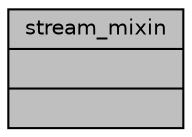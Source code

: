 digraph "stream_mixin"
{
 // INTERACTIVE_SVG=YES
  bgcolor="transparent";
  edge [fontname="Helvetica",fontsize="10",labelfontname="Helvetica",labelfontsize="10"];
  node [fontname="Helvetica",fontsize="10",shape=record];
  Node1 [label="{stream_mixin\n||}",height=0.2,width=0.4,color="black", fillcolor="grey75", style="filled" fontcolor="black"];
}
